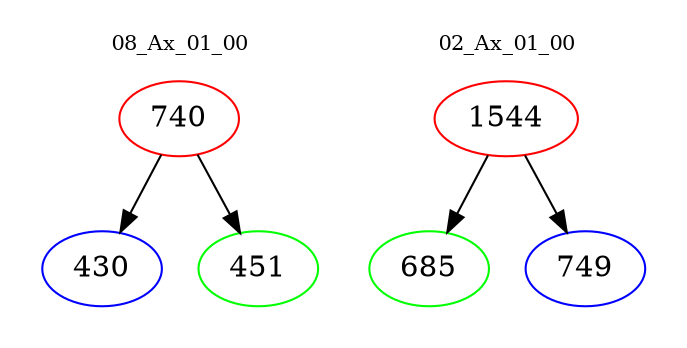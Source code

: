digraph{
subgraph cluster_0 {
color = white
label = "08_Ax_01_00";
fontsize=10;
T0_740 [label="740", color="red"]
T0_740 -> T0_430 [color="black"]
T0_430 [label="430", color="blue"]
T0_740 -> T0_451 [color="black"]
T0_451 [label="451", color="green"]
}
subgraph cluster_1 {
color = white
label = "02_Ax_01_00";
fontsize=10;
T1_1544 [label="1544", color="red"]
T1_1544 -> T1_685 [color="black"]
T1_685 [label="685", color="green"]
T1_1544 -> T1_749 [color="black"]
T1_749 [label="749", color="blue"]
}
}
